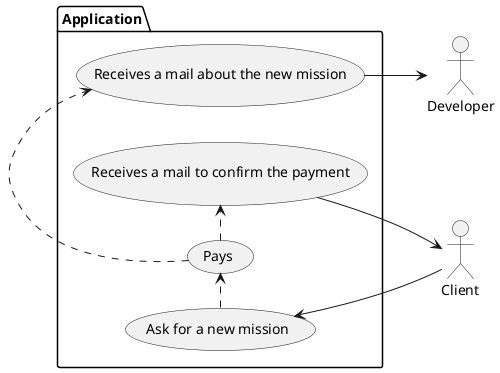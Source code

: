 @startuml Client
left to right direction

:Client: as client
:Developer: as dev

package Application {
    (Ask for a new mission) .> (Pays)
    (Pays) .> (Receives a mail about the new mission)
    (Ask for a new mission) <-- client
    (Receives a mail about the new mission) --> dev
    (Pays) .> (Receives a mail to confirm the payment)
    (Receives a mail to confirm the payment) --> client
}
@enduml